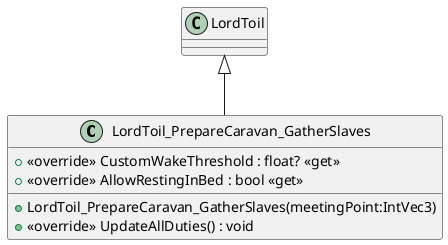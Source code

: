 @startuml
class LordToil_PrepareCaravan_GatherSlaves {
    + <<override>> CustomWakeThreshold : float? <<get>>
    + <<override>> AllowRestingInBed : bool <<get>>
    + LordToil_PrepareCaravan_GatherSlaves(meetingPoint:IntVec3)
    + <<override>> UpdateAllDuties() : void
}
LordToil <|-- LordToil_PrepareCaravan_GatherSlaves
@enduml
